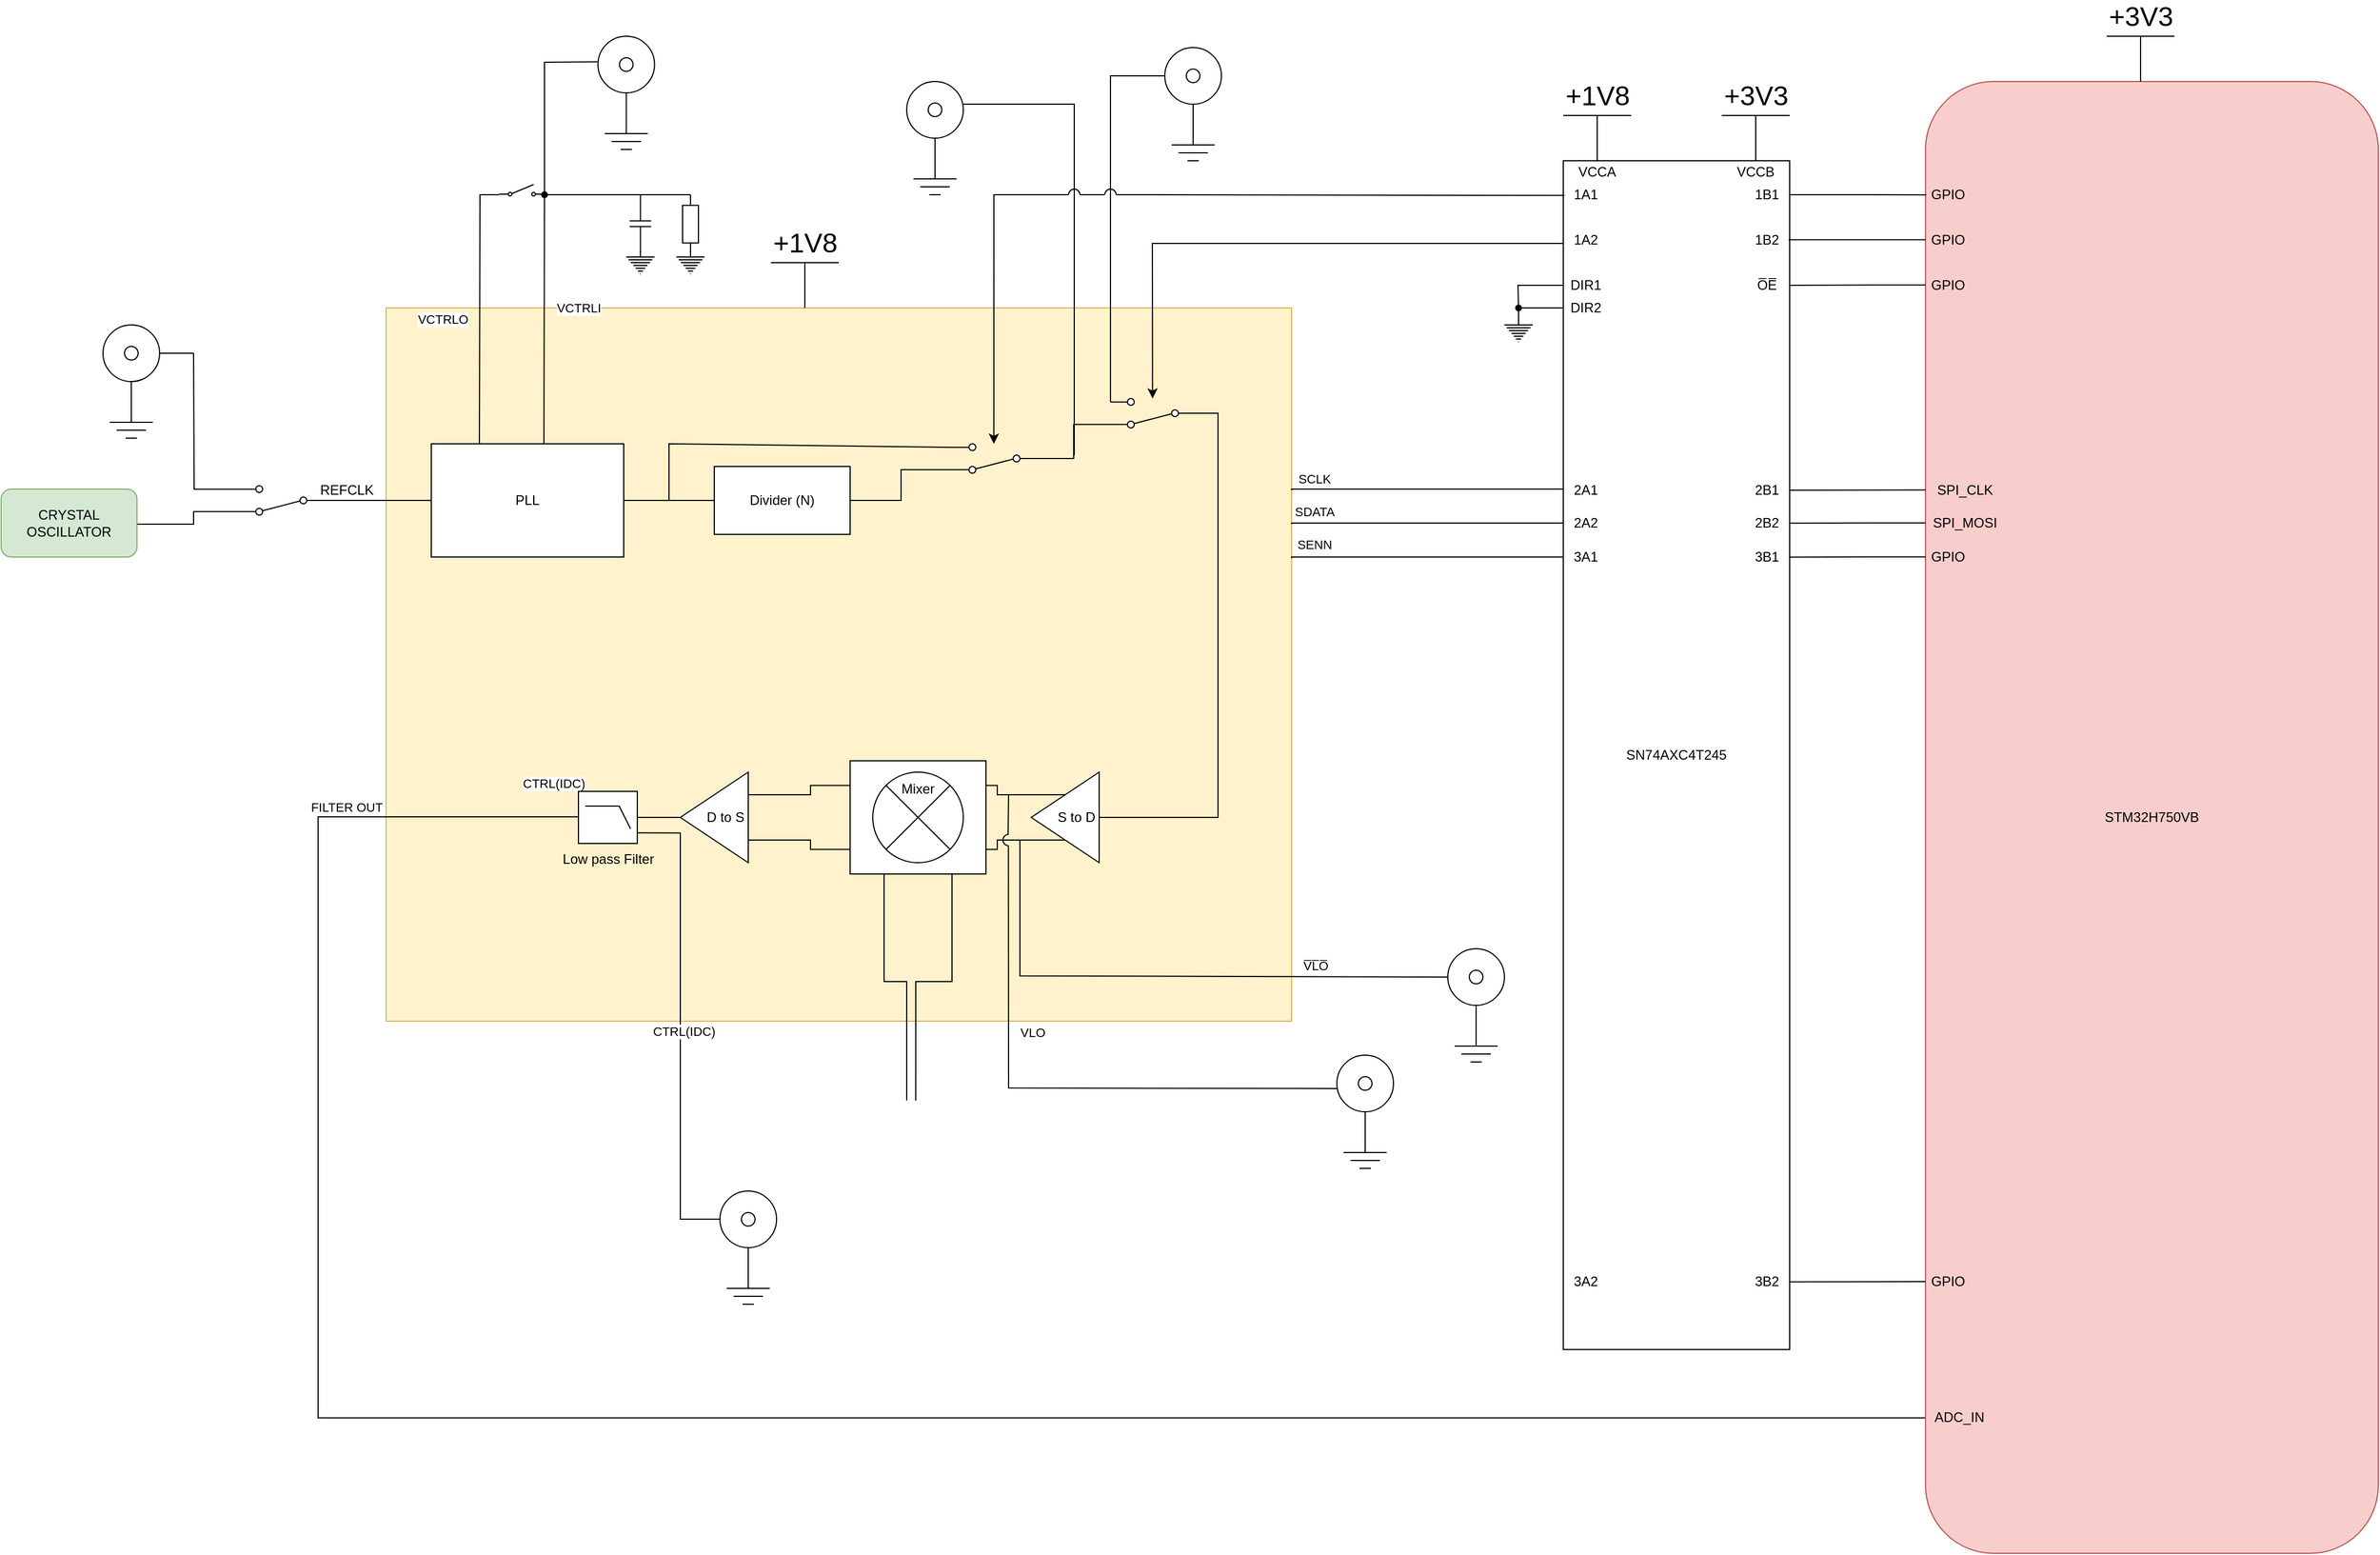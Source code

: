 <mxfile version="28.1.1">
  <diagram name="Page-1" id="43qb7UIYlPUiWnFx1HtN">
    <mxGraphModel dx="1198" dy="771" grid="1" gridSize="10" guides="1" tooltips="1" connect="1" arrows="1" fold="1" page="1" pageScale="1" pageWidth="2336" pageHeight="1654" math="0" shadow="0">
      <root>
        <mxCell id="0" />
        <mxCell id="1" parent="0" />
        <mxCell id="Mhr8w1VEc4WrI8iiFpK5-10" value="" style="rounded=0;whiteSpace=wrap;html=1;fillColor=#fff2cc;strokeColor=#d6b656;" parent="1" vertex="1">
          <mxGeometry x="480" y="340" width="800" height="630" as="geometry" />
        </mxCell>
        <mxCell id="Mhr8w1VEc4WrI8iiFpK5-5" style="edgeStyle=orthogonalEdgeStyle;rounded=0;orthogonalLoop=1;jettySize=auto;html=1;exitX=1;exitY=0.5;exitDx=0;exitDy=0;entryX=0;entryY=0.5;entryDx=0;entryDy=0;endArrow=none;endFill=0;" parent="1" source="Mhr8w1VEc4WrI8iiFpK5-1" target="Mhr8w1VEc4WrI8iiFpK5-2" edge="1">
          <mxGeometry relative="1" as="geometry" />
        </mxCell>
        <mxCell id="Mhr8w1VEc4WrI8iiFpK5-32" style="edgeStyle=orthogonalEdgeStyle;rounded=0;orthogonalLoop=1;jettySize=auto;html=1;exitX=0;exitY=0.5;exitDx=0;exitDy=0;endArrow=none;endFill=0;entryX=0;entryY=0.5;entryDx=0;entryDy=0;" parent="1" source="Mhr8w1VEc4WrI8iiFpK5-1" target="Mhr8w1VEc4WrI8iiFpK5-33" edge="1">
          <mxGeometry relative="1" as="geometry">
            <mxPoint x="430" y="509.714" as="targetPoint" />
          </mxGeometry>
        </mxCell>
        <mxCell id="Mhr8w1VEc4WrI8iiFpK5-1" value="PLL" style="rounded=0;whiteSpace=wrap;html=1;" parent="1" vertex="1">
          <mxGeometry x="520" y="460" width="170" height="100" as="geometry" />
        </mxCell>
        <mxCell id="Mhr8w1VEc4WrI8iiFpK5-4" style="edgeStyle=orthogonalEdgeStyle;rounded=0;orthogonalLoop=1;jettySize=auto;html=1;exitX=1;exitY=0.5;exitDx=0;exitDy=0;entryX=1;entryY=0.12;entryDx=0;entryDy=0;endArrow=none;endFill=0;" parent="1" source="Mhr8w1VEc4WrI8iiFpK5-2" target="Mhr8w1VEc4WrI8iiFpK5-3" edge="1">
          <mxGeometry relative="1" as="geometry" />
        </mxCell>
        <mxCell id="Mhr8w1VEc4WrI8iiFpK5-2" value="Divider (N)" style="rounded=0;whiteSpace=wrap;html=1;" parent="1" vertex="1">
          <mxGeometry x="770" y="480" width="120" height="60" as="geometry" />
        </mxCell>
        <mxCell id="Mhr8w1VEc4WrI8iiFpK5-9" style="edgeStyle=orthogonalEdgeStyle;rounded=0;orthogonalLoop=1;jettySize=auto;html=1;exitX=0;exitY=0.5;exitDx=0;exitDy=0;entryX=1;entryY=0.12;entryDx=0;entryDy=0;endArrow=none;endFill=0;" parent="1" source="Mhr8w1VEc4WrI8iiFpK5-3" target="Mhr8w1VEc4WrI8iiFpK5-8" edge="1">
          <mxGeometry relative="1" as="geometry" />
        </mxCell>
        <mxCell id="Mhr8w1VEc4WrI8iiFpK5-3" value="" style="html=1;shape=mxgraph.electrical.electro-mechanical.twoWaySwitch;aspect=fixed;elSwitchState=2;rotation=-180;" parent="1" vertex="1">
          <mxGeometry x="980" y="460" width="75" height="26" as="geometry" />
        </mxCell>
        <mxCell id="Mhr8w1VEc4WrI8iiFpK5-23" style="edgeStyle=orthogonalEdgeStyle;rounded=0;orthogonalLoop=1;jettySize=auto;html=1;exitX=0;exitY=0.5;exitDx=0;exitDy=0;entryX=0;entryY=0.5;entryDx=0;entryDy=0;endArrow=none;endFill=0;" parent="1" source="Mhr8w1VEc4WrI8iiFpK5-8" target="Mhr8w1VEc4WrI8iiFpK5-13" edge="1">
          <mxGeometry relative="1" as="geometry" />
        </mxCell>
        <mxCell id="Mhr8w1VEc4WrI8iiFpK5-8" value="" style="html=1;shape=mxgraph.electrical.electro-mechanical.twoWaySwitch;aspect=fixed;elSwitchState=2;rotation=-180;" parent="1" vertex="1">
          <mxGeometry x="1120" y="420" width="75" height="26" as="geometry" />
        </mxCell>
        <mxCell id="Mhr8w1VEc4WrI8iiFpK5-16" style="edgeStyle=orthogonalEdgeStyle;rounded=0;orthogonalLoop=1;jettySize=auto;html=1;exitX=0;exitY=0;exitDx=0;exitDy=0;entryX=0;entryY=0.75;entryDx=0;entryDy=0;endArrow=none;endFill=0;" parent="1" source="Mhr8w1VEc4WrI8iiFpK5-11" target="Mhr8w1VEc4WrI8iiFpK5-12" edge="1">
          <mxGeometry relative="1" as="geometry" />
        </mxCell>
        <mxCell id="Mhr8w1VEc4WrI8iiFpK5-17" style="edgeStyle=orthogonalEdgeStyle;rounded=0;orthogonalLoop=1;jettySize=auto;html=1;exitX=0;exitY=1;exitDx=0;exitDy=0;entryX=0;entryY=0.25;entryDx=0;entryDy=0;endArrow=none;endFill=0;" parent="1" source="Mhr8w1VEc4WrI8iiFpK5-11" target="Mhr8w1VEc4WrI8iiFpK5-12" edge="1">
          <mxGeometry relative="1" as="geometry" />
        </mxCell>
        <mxCell id="Mhr8w1VEc4WrI8iiFpK5-28" style="edgeStyle=orthogonalEdgeStyle;rounded=0;orthogonalLoop=1;jettySize=auto;html=1;exitX=0.994;exitY=0.797;exitDx=0;exitDy=0;endArrow=none;endFill=0;exitPerimeter=0;entryX=0.422;entryY=0.249;entryDx=0;entryDy=0;entryPerimeter=0;" parent="1" source="Mhr8w1VEc4WrI8iiFpK5-21" edge="1" target="uQscg7TROPjo_LIZg121-3">
          <mxGeometry relative="1" as="geometry">
            <mxPoint x="740" y="1190" as="targetPoint" />
            <Array as="points">
              <mxPoint x="740" y="804" />
              <mxPoint x="740" y="1145" />
            </Array>
          </mxGeometry>
        </mxCell>
        <mxCell id="Mhr8w1VEc4WrI8iiFpK5-29" value="CTRL(IDC)" style="edgeLabel;html=1;align=center;verticalAlign=middle;resizable=0;points=[];" parent="Mhr8w1VEc4WrI8iiFpK5-28" vertex="1" connectable="0">
          <mxGeometry x="-0.081" y="2" relative="1" as="geometry">
            <mxPoint x="-114" y="-206" as="offset" />
          </mxGeometry>
        </mxCell>
        <mxCell id="uQscg7TROPjo_LIZg121-2" value="CTRL(IDC)" style="edgeLabel;html=1;align=center;verticalAlign=middle;resizable=0;points=[];" vertex="1" connectable="0" parent="Mhr8w1VEc4WrI8iiFpK5-28">
          <mxGeometry x="-0.022" y="3" relative="1" as="geometry">
            <mxPoint as="offset" />
          </mxGeometry>
        </mxCell>
        <mxCell id="Mhr8w1VEc4WrI8iiFpK5-12" value="" style="triangle;whiteSpace=wrap;html=1;rotation=-180;" parent="1" vertex="1">
          <mxGeometry x="740" y="750" width="60" height="80" as="geometry" />
        </mxCell>
        <mxCell id="Mhr8w1VEc4WrI8iiFpK5-14" style="edgeStyle=orthogonalEdgeStyle;rounded=0;orthogonalLoop=1;jettySize=auto;html=1;exitX=0.5;exitY=1;exitDx=0;exitDy=0;entryX=1;entryY=0;entryDx=0;entryDy=0;endArrow=none;endFill=0;" parent="1" source="Mhr8w1VEc4WrI8iiFpK5-13" target="Mhr8w1VEc4WrI8iiFpK5-11" edge="1">
          <mxGeometry relative="1" as="geometry" />
        </mxCell>
        <mxCell id="Mhr8w1VEc4WrI8iiFpK5-15" style="edgeStyle=orthogonalEdgeStyle;rounded=0;orthogonalLoop=1;jettySize=auto;html=1;exitX=0.5;exitY=0;exitDx=0;exitDy=0;entryX=1;entryY=1;entryDx=0;entryDy=0;endArrow=none;endFill=0;" parent="1" source="Mhr8w1VEc4WrI8iiFpK5-13" target="Mhr8w1VEc4WrI8iiFpK5-11" edge="1">
          <mxGeometry relative="1" as="geometry" />
        </mxCell>
        <mxCell id="Mhr8w1VEc4WrI8iiFpK5-13" value="" style="triangle;whiteSpace=wrap;html=1;rotation=-180;" parent="1" vertex="1">
          <mxGeometry x="1050" y="750" width="60" height="80" as="geometry" />
        </mxCell>
        <mxCell id="Mhr8w1VEc4WrI8iiFpK5-34" style="edgeStyle=orthogonalEdgeStyle;rounded=0;orthogonalLoop=1;jettySize=auto;html=1;exitX=0;exitY=0.5;exitDx=0;exitDy=0;exitPerimeter=0;endArrow=none;endFill=0;entryX=0.008;entryY=0.908;entryDx=0;entryDy=0;entryPerimeter=0;" parent="1" target="Mhr8w1VEc4WrI8iiFpK5-52" edge="1">
          <mxGeometry relative="1" as="geometry">
            <mxPoint x="460" y="789.955" as="targetPoint" />
            <mxPoint x="650" y="789.5" as="sourcePoint" />
            <Array as="points">
              <mxPoint x="420" y="790" />
              <mxPoint x="420" y="1320" />
            </Array>
          </mxGeometry>
        </mxCell>
        <mxCell id="Mhr8w1VEc4WrI8iiFpK5-35" value="FILTER OUT" style="edgeLabel;html=1;align=center;verticalAlign=middle;resizable=0;points=[];" parent="Mhr8w1VEc4WrI8iiFpK5-34" vertex="1" connectable="0">
          <mxGeometry x="0.319" relative="1" as="geometry">
            <mxPoint x="-655" y="-540" as="offset" />
          </mxGeometry>
        </mxCell>
        <mxCell id="Mhr8w1VEc4WrI8iiFpK5-21" value="Low pass Filter" style="verticalLabelPosition=bottom;shadow=0;dashed=0;align=center;html=1;verticalAlign=top;shape=mxgraph.electrical.logic_gates.lowpass_filter;" parent="1" vertex="1">
          <mxGeometry x="650" y="767" width="52" height="46" as="geometry" />
        </mxCell>
        <mxCell id="Mhr8w1VEc4WrI8iiFpK5-73" style="edgeStyle=orthogonalEdgeStyle;rounded=0;orthogonalLoop=1;jettySize=auto;html=1;exitX=0.25;exitY=1;exitDx=0;exitDy=0;entryX=0.5;entryY=0.5;entryDx=0;entryDy=0;entryPerimeter=0;endArrow=none;endFill=0;" parent="1" source="Mhr8w1VEc4WrI8iiFpK5-22" target="Mhr8w1VEc4WrI8iiFpK5-75" edge="1">
          <mxGeometry relative="1" as="geometry">
            <mxPoint x="920.4" y="1040" as="targetPoint" />
          </mxGeometry>
        </mxCell>
        <mxCell id="Mhr8w1VEc4WrI8iiFpK5-74" style="edgeStyle=orthogonalEdgeStyle;rounded=0;orthogonalLoop=1;jettySize=auto;html=1;exitX=0.75;exitY=1;exitDx=0;exitDy=0;entryX=0.898;entryY=0.505;entryDx=0;entryDy=0;endArrow=none;endFill=0;entryPerimeter=0;" parent="1" source="Mhr8w1VEc4WrI8iiFpK5-22" target="Mhr8w1VEc4WrI8iiFpK5-75" edge="1">
          <mxGeometry relative="1" as="geometry">
            <mxPoint x="980.4" y="1040" as="targetPoint" />
          </mxGeometry>
        </mxCell>
        <mxCell id="Mhr8w1VEc4WrI8iiFpK5-22" value="" style="rounded=0;whiteSpace=wrap;html=1;" parent="1" vertex="1">
          <mxGeometry x="890" y="740" width="120" height="100" as="geometry" />
        </mxCell>
        <mxCell id="Mhr8w1VEc4WrI8iiFpK5-11" value="" style="shape=sumEllipse;perimeter=ellipsePerimeter;whiteSpace=wrap;html=1;backgroundOutline=1;" parent="1" vertex="1">
          <mxGeometry x="910" y="750" width="80" height="80" as="geometry" />
        </mxCell>
        <mxCell id="Mhr8w1VEc4WrI8iiFpK5-24" style="edgeStyle=orthogonalEdgeStyle;rounded=0;orthogonalLoop=1;jettySize=auto;html=1;exitX=1;exitY=0.5;exitDx=0;exitDy=0;entryX=1;entryY=0.5;entryDx=0;entryDy=0;entryPerimeter=0;endArrow=none;endFill=0;" parent="1" source="Mhr8w1VEc4WrI8iiFpK5-12" target="Mhr8w1VEc4WrI8iiFpK5-21" edge="1">
          <mxGeometry relative="1" as="geometry" />
        </mxCell>
        <mxCell id="Mhr8w1VEc4WrI8iiFpK5-51" style="edgeStyle=orthogonalEdgeStyle;rounded=0;orthogonalLoop=1;jettySize=auto;html=1;exitX=1;exitY=0.12;exitDx=0;exitDy=0;entryX=1;entryY=0.75;entryDx=0;entryDy=0;startArrow=none;startFill=0;endArrow=none;endFill=0;" parent="1" source="Mhr8w1VEc4WrI8iiFpK5-33" target="Mhr8w1VEc4WrI8iiFpK5-42" edge="1">
          <mxGeometry relative="1" as="geometry">
            <Array as="points">
              <mxPoint x="310" y="520" />
              <mxPoint x="310" y="531" />
            </Array>
          </mxGeometry>
        </mxCell>
        <mxCell id="Mhr8w1VEc4WrI8iiFpK5-33" value="" style="html=1;shape=mxgraph.electrical.electro-mechanical.twoWaySwitch;aspect=fixed;elSwitchState=2;rotation=-180;" parent="1" vertex="1">
          <mxGeometry x="350" y="497" width="75" height="26" as="geometry" />
        </mxCell>
        <mxCell id="Mhr8w1VEc4WrI8iiFpK5-38" value="" style="endArrow=none;html=1;rounded=0;entryX=1;entryY=0.88;entryDx=0;entryDy=0;" parent="1" target="Mhr8w1VEc4WrI8iiFpK5-3" edge="1">
          <mxGeometry width="50" height="50" relative="1" as="geometry">
            <mxPoint x="730" y="510" as="sourcePoint" />
            <mxPoint x="790" y="600" as="targetPoint" />
            <Array as="points">
              <mxPoint x="730" y="460" />
            </Array>
          </mxGeometry>
        </mxCell>
        <mxCell id="Mhr8w1VEc4WrI8iiFpK5-39" value="" style="endArrow=none;html=1;rounded=0;exitX=0.25;exitY=0;exitDx=0;exitDy=0;" parent="1" edge="1">
          <mxGeometry width="50" height="50" relative="1" as="geometry">
            <mxPoint x="562.5" y="460" as="sourcePoint" />
            <mxPoint x="563" y="240" as="targetPoint" />
            <Array as="points">
              <mxPoint x="563" y="240" />
              <mxPoint x="580" y="240" />
            </Array>
          </mxGeometry>
        </mxCell>
        <mxCell id="Mhr8w1VEc4WrI8iiFpK5-90" value="VCTRLO" style="edgeLabel;html=1;align=center;verticalAlign=middle;resizable=0;points=[];" parent="Mhr8w1VEc4WrI8iiFpK5-39" vertex="1" connectable="0">
          <mxGeometry x="-0.14" y="1" relative="1" as="geometry">
            <mxPoint x="-32" y="-1" as="offset" />
          </mxGeometry>
        </mxCell>
        <mxCell id="Mhr8w1VEc4WrI8iiFpK5-41" value="" style="endArrow=none;html=1;rounded=0;exitX=0.25;exitY=0;exitDx=0;exitDy=0;entryX=1;entryY=0.5;entryDx=0;entryDy=0;entryPerimeter=0;" parent="1" target="v9EmYoKQdgmrDe3FMEEi-5" edge="1">
          <mxGeometry width="50" height="50" relative="1" as="geometry">
            <mxPoint x="619.5" y="460" as="sourcePoint" />
            <mxPoint x="750" y="240" as="targetPoint" />
            <Array as="points">
              <mxPoint x="620" y="240" />
            </Array>
          </mxGeometry>
        </mxCell>
        <mxCell id="Mhr8w1VEc4WrI8iiFpK5-89" value="VCTRLI" style="edgeLabel;html=1;align=center;verticalAlign=middle;resizable=0;points=[];" parent="Mhr8w1VEc4WrI8iiFpK5-41" vertex="1" connectable="0">
          <mxGeometry x="-0.339" relative="1" as="geometry">
            <mxPoint x="30" y="-5" as="offset" />
          </mxGeometry>
        </mxCell>
        <mxCell id="Mhr8w1VEc4WrI8iiFpK5-42" value="CRYSTAL&lt;div&gt;OSCILLATOR&lt;/div&gt;" style="rounded=1;whiteSpace=wrap;html=1;fillColor=#d5e8d4;strokeColor=#82b366;" parent="1" vertex="1">
          <mxGeometry x="140" y="500" width="120" height="60" as="geometry" />
        </mxCell>
        <mxCell id="Mhr8w1VEc4WrI8iiFpK5-43" value="S to D" style="text;html=1;align=center;verticalAlign=middle;whiteSpace=wrap;rounded=0;" parent="1" vertex="1">
          <mxGeometry x="1060" y="775" width="60" height="30" as="geometry" />
        </mxCell>
        <mxCell id="Mhr8w1VEc4WrI8iiFpK5-44" value="D to S" style="text;html=1;align=center;verticalAlign=middle;whiteSpace=wrap;rounded=0;" parent="1" vertex="1">
          <mxGeometry x="750" y="775" width="60" height="30" as="geometry" />
        </mxCell>
        <mxCell id="Mhr8w1VEc4WrI8iiFpK5-45" value="Mixer" style="text;html=1;align=center;verticalAlign=middle;whiteSpace=wrap;rounded=0;" parent="1" vertex="1">
          <mxGeometry x="920" y="750" width="60" height="30" as="geometry" />
        </mxCell>
        <mxCell id="Mhr8w1VEc4WrI8iiFpK5-46" value="" style="endArrow=none;html=1;rounded=0;exitX=0.012;exitY=0.295;exitDx=0;exitDy=0;exitPerimeter=0;entryX=-0.021;entryY=0.483;entryDx=0;entryDy=0;entryPerimeter=0;" parent="1" source="v9EmYoKQdgmrDe3FMEEi-57" target="Y3zTNz36GUB0woWIZMp7-16" edge="1">
          <mxGeometry width="50" height="50" relative="1" as="geometry">
            <mxPoint x="1540" y="1030" as="sourcePoint" />
            <mxPoint x="1030" y="850" as="targetPoint" />
            <Array as="points">
              <mxPoint x="1030" y="1029" />
            </Array>
          </mxGeometry>
        </mxCell>
        <mxCell id="Mhr8w1VEc4WrI8iiFpK5-48" value="VLO" style="edgeLabel;html=1;align=center;verticalAlign=middle;resizable=0;points=[];" parent="Mhr8w1VEc4WrI8iiFpK5-46" vertex="1" connectable="0">
          <mxGeometry x="-0.103" y="1" relative="1" as="geometry">
            <mxPoint x="-44" y="-50" as="offset" />
          </mxGeometry>
        </mxCell>
        <mxCell id="Mhr8w1VEc4WrI8iiFpK5-47" value="" style="endArrow=none;html=1;rounded=0;exitX=0;exitY=0.25;exitDx=0;exitDy=0;exitPerimeter=0;" parent="1" source="v9EmYoKQdgmrDe3FMEEi-56" edge="1">
          <mxGeometry width="50" height="50" relative="1" as="geometry">
            <mxPoint x="1540" y="930" as="sourcePoint" />
            <mxPoint x="1040" y="810" as="targetPoint" />
            <Array as="points">
              <mxPoint x="1040" y="930" />
            </Array>
          </mxGeometry>
        </mxCell>
        <mxCell id="Mhr8w1VEc4WrI8iiFpK5-49" value="V̅L̅O̅" style="edgeLabel;html=1;align=center;verticalAlign=middle;resizable=0;points=[];" parent="Mhr8w1VEc4WrI8iiFpK5-47" vertex="1" connectable="0">
          <mxGeometry x="-0.118" relative="1" as="geometry">
            <mxPoint x="102" y="-10" as="offset" />
          </mxGeometry>
        </mxCell>
        <mxCell id="Mhr8w1VEc4WrI8iiFpK5-50" value="" style="endArrow=none;html=1;rounded=0;exitX=0.25;exitY=0;exitDx=0;exitDy=0;endFill=0;startArrow=classic;startFill=1;entryX=-0.007;entryY=0.495;entryDx=0;entryDy=0;entryPerimeter=0;" parent="1" target="Y3zTNz36GUB0woWIZMp7-12" edge="1">
          <mxGeometry width="50" height="50" relative="1" as="geometry">
            <mxPoint x="1016.97" y="460" as="sourcePoint" />
            <mxPoint x="1070" y="240" as="targetPoint" />
            <Array as="points">
              <mxPoint x="1017" y="240" />
            </Array>
          </mxGeometry>
        </mxCell>
        <mxCell id="Mhr8w1VEc4WrI8iiFpK5-52" value="STM32H750VB" style="rounded=1;whiteSpace=wrap;html=1;fillColor=#f8cecc;strokeColor=#b85450;" parent="1" vertex="1">
          <mxGeometry x="1840" y="140" width="400" height="1300" as="geometry" />
        </mxCell>
        <mxCell id="Mhr8w1VEc4WrI8iiFpK5-56" value="" style="endArrow=none;html=1;rounded=0;exitX=0.25;exitY=0;exitDx=0;exitDy=0;endFill=0;startArrow=classic;startFill=1;" parent="1" edge="1">
          <mxGeometry width="50" height="50" relative="1" as="geometry">
            <mxPoint x="1157.17" y="420" as="sourcePoint" />
            <mxPoint x="1520" y="283" as="targetPoint" />
            <Array as="points">
              <mxPoint x="1157" y="283" />
            </Array>
          </mxGeometry>
        </mxCell>
        <mxCell id="Mhr8w1VEc4WrI8iiFpK5-57" style="edgeStyle=orthogonalEdgeStyle;rounded=0;orthogonalLoop=1;jettySize=auto;html=1;exitX=1;exitY=0.75;exitDx=0;exitDy=0;endArrow=none;endFill=0;" parent="1" edge="1">
          <mxGeometry relative="1" as="geometry">
            <mxPoint x="1280" y="561" as="sourcePoint" />
            <mxPoint x="1520" y="561" as="targetPoint" />
            <Array as="points">
              <mxPoint x="1280" y="560" />
            </Array>
          </mxGeometry>
        </mxCell>
        <mxCell id="Mhr8w1VEc4WrI8iiFpK5-68" value="SENN" style="edgeLabel;html=1;align=center;verticalAlign=middle;resizable=0;points=[];" parent="Mhr8w1VEc4WrI8iiFpK5-57" vertex="1" connectable="0">
          <mxGeometry x="-0.154" y="-1" relative="1" as="geometry">
            <mxPoint x="-82" y="-12" as="offset" />
          </mxGeometry>
        </mxCell>
        <mxCell id="Mhr8w1VEc4WrI8iiFpK5-61" style="edgeStyle=orthogonalEdgeStyle;rounded=0;orthogonalLoop=1;jettySize=auto;html=1;exitX=1;exitY=0.75;exitDx=0;exitDy=0;endArrow=none;endFill=0;" parent="1" edge="1">
          <mxGeometry relative="1" as="geometry">
            <mxPoint x="1280" y="530.96" as="sourcePoint" />
            <mxPoint x="1520" y="530.96" as="targetPoint" />
            <Array as="points">
              <mxPoint x="1280" y="529.96" />
            </Array>
          </mxGeometry>
        </mxCell>
        <mxCell id="Mhr8w1VEc4WrI8iiFpK5-67" value="SDATA" style="edgeLabel;html=1;align=center;verticalAlign=middle;resizable=0;points=[];" parent="Mhr8w1VEc4WrI8iiFpK5-61" vertex="1" connectable="0">
          <mxGeometry x="-0.117" y="-2" relative="1" as="geometry">
            <mxPoint x="-86" y="-12" as="offset" />
          </mxGeometry>
        </mxCell>
        <mxCell id="Mhr8w1VEc4WrI8iiFpK5-63" style="edgeStyle=orthogonalEdgeStyle;rounded=0;orthogonalLoop=1;jettySize=auto;html=1;exitX=1;exitY=0.75;exitDx=0;exitDy=0;endArrow=none;endFill=0;" parent="1" edge="1">
          <mxGeometry relative="1" as="geometry">
            <mxPoint x="1280" y="500.96" as="sourcePoint" />
            <mxPoint x="1520" y="500.96" as="targetPoint" />
            <Array as="points">
              <mxPoint x="1280" y="499.96" />
            </Array>
          </mxGeometry>
        </mxCell>
        <mxCell id="Mhr8w1VEc4WrI8iiFpK5-66" value="SCLK" style="edgeLabel;html=1;align=center;verticalAlign=middle;resizable=0;points=[];" parent="Mhr8w1VEc4WrI8iiFpK5-63" vertex="1" connectable="0">
          <mxGeometry x="-0.074" y="2" relative="1" as="geometry">
            <mxPoint x="-91" y="-7" as="offset" />
          </mxGeometry>
        </mxCell>
        <mxCell id="Mhr8w1VEc4WrI8iiFpK5-75" value="" style="shape=image;html=1;verticalAlign=top;verticalLabelPosition=bottom;labelBackgroundColor=#ffffff;imageAspect=0;aspect=fixed;image=https://icons.diagrams.net/icon-cache1/Ionicons-2627/icon-ios7-circle-filled-1214.svg" parent="1" vertex="1">
          <mxGeometry x="930" y="1030" width="20" height="20" as="geometry" />
        </mxCell>
        <mxCell id="Mhr8w1VEc4WrI8iiFpK5-78" value="" style="edgeStyle=orthogonalEdgeStyle;rounded=0;orthogonalLoop=1;jettySize=auto;html=1;exitX=1;exitY=0.88;exitDx=0;exitDy=0;endArrow=none;endFill=0;" parent="1" source="Mhr8w1VEc4WrI8iiFpK5-33" edge="1">
          <mxGeometry relative="1" as="geometry">
            <mxPoint x="310" y="380" as="targetPoint" />
            <mxPoint x="350" y="500" as="sourcePoint" />
          </mxGeometry>
        </mxCell>
        <mxCell id="Mhr8w1VEc4WrI8iiFpK5-87" value="REFCLK" style="text;html=1;align=center;verticalAlign=middle;resizable=0;points=[];autosize=1;strokeColor=none;fillColor=none;" parent="1" vertex="1">
          <mxGeometry x="410" y="486" width="70" height="30" as="geometry" />
        </mxCell>
        <mxCell id="v9EmYoKQdgmrDe3FMEEi-2" value="SN74AXC4T245" style="rounded=0;whiteSpace=wrap;html=1;" parent="1" vertex="1">
          <mxGeometry x="1520" y="210" width="200" height="1050" as="geometry" />
        </mxCell>
        <mxCell id="v9EmYoKQdgmrDe3FMEEi-3" value="" style="pointerEvents=1;verticalLabelPosition=bottom;shadow=0;dashed=0;align=center;html=1;verticalAlign=top;shape=mxgraph.electrical.miscellaneous.coaxial_jack_plug" parent="1" vertex="1">
          <mxGeometry x="230" y="355" width="50" height="100" as="geometry" />
        </mxCell>
        <mxCell id="v9EmYoKQdgmrDe3FMEEi-4" value="" style="endArrow=none;html=1;rounded=0;entryX=1;entryY=0.25;entryDx=0;entryDy=0;entryPerimeter=0;" parent="1" target="v9EmYoKQdgmrDe3FMEEi-3" edge="1">
          <mxGeometry width="50" height="50" relative="1" as="geometry">
            <mxPoint x="310" y="380" as="sourcePoint" />
            <mxPoint x="360" y="330" as="targetPoint" />
          </mxGeometry>
        </mxCell>
        <mxCell id="v9EmYoKQdgmrDe3FMEEi-5" value="" style="pointerEvents=1;verticalLabelPosition=bottom;shadow=0;dashed=0;align=center;html=1;verticalAlign=top;shape=mxgraph.electrical.resistors.resistor_1;rotation=-90;" parent="1" vertex="1">
          <mxGeometry x="723" y="259" width="52" height="14" as="geometry" />
        </mxCell>
        <mxCell id="v9EmYoKQdgmrDe3FMEEi-6" value="" style="pointerEvents=1;verticalLabelPosition=bottom;shadow=0;dashed=0;align=center;html=1;verticalAlign=top;shape=mxgraph.electrical.signal_sources.protective_earth;" parent="1" vertex="1">
          <mxGeometry x="736.5" y="290" width="25" height="20" as="geometry" />
        </mxCell>
        <mxCell id="v9EmYoKQdgmrDe3FMEEi-7" value="" style="pointerEvents=1;verticalLabelPosition=bottom;shadow=0;dashed=0;align=center;html=1;verticalAlign=top;shape=mxgraph.electrical.capacitors.capacitor_1;rotation=-90;" parent="1" vertex="1">
          <mxGeometry x="679.63" y="256.12" width="50.25" height="19" as="geometry" />
        </mxCell>
        <mxCell id="v9EmYoKQdgmrDe3FMEEi-8" value="" style="pointerEvents=1;verticalLabelPosition=bottom;shadow=0;dashed=0;align=center;html=1;verticalAlign=top;shape=mxgraph.electrical.signal_sources.protective_earth;" parent="1" vertex="1">
          <mxGeometry x="692.25" y="290" width="25" height="20" as="geometry" />
        </mxCell>
        <mxCell id="v9EmYoKQdgmrDe3FMEEi-11" value="" style="pointerEvents=1;verticalLabelPosition=bottom;shadow=0;dashed=0;align=center;html=1;verticalAlign=top;shape=mxgraph.electrical.miscellaneous.coaxial_jack_plug" parent="1" vertex="1">
          <mxGeometry x="940" y="140" width="50" height="100" as="geometry" />
        </mxCell>
        <mxCell id="v9EmYoKQdgmrDe3FMEEi-12" value="" style="pointerEvents=1;verticalLabelPosition=bottom;shadow=0;dashed=0;align=center;html=1;verticalAlign=top;shape=mxgraph.electrical.miscellaneous.coaxial_jack_plug" parent="1" vertex="1">
          <mxGeometry x="1168" y="110" width="50" height="100" as="geometry" />
        </mxCell>
        <mxCell id="v9EmYoKQdgmrDe3FMEEi-15" value="" style="endArrow=none;html=1;rounded=0;exitX=1;exitY=0.88;exitDx=0;exitDy=0;entryX=0;entryY=0.25;entryDx=0;entryDy=0;entryPerimeter=0;" parent="1" source="Mhr8w1VEc4WrI8iiFpK5-8" target="v9EmYoKQdgmrDe3FMEEi-12" edge="1">
          <mxGeometry width="50" height="50" relative="1" as="geometry">
            <mxPoint x="1110" y="420" as="sourcePoint" />
            <mxPoint x="1120" y="140" as="targetPoint" />
            <Array as="points">
              <mxPoint x="1120" y="135" />
            </Array>
          </mxGeometry>
        </mxCell>
        <mxCell id="v9EmYoKQdgmrDe3FMEEi-18" value="" style="endArrow=none;html=1;rounded=0;" parent="1" edge="1">
          <mxGeometry width="50" height="50" relative="1" as="geometry">
            <mxPoint x="990" y="160" as="sourcePoint" />
            <mxPoint x="1030" y="160" as="targetPoint" />
          </mxGeometry>
        </mxCell>
        <mxCell id="v9EmYoKQdgmrDe3FMEEi-19" value="+1V8" style="verticalLabelPosition=top;verticalAlign=bottom;shape=mxgraph.electrical.signal_sources.vdd;shadow=0;dashed=0;align=center;strokeWidth=1;fontSize=24;html=1;flipV=1;" parent="1" vertex="1">
          <mxGeometry x="1520" y="170" width="60" height="40" as="geometry" />
        </mxCell>
        <mxCell id="v9EmYoKQdgmrDe3FMEEi-20" value="+3V3" style="verticalLabelPosition=top;verticalAlign=bottom;shape=mxgraph.electrical.signal_sources.vdd;shadow=0;dashed=0;align=center;strokeWidth=1;fontSize=24;html=1;flipV=1;" parent="1" vertex="1">
          <mxGeometry x="1660" y="170" width="60" height="40" as="geometry" />
        </mxCell>
        <mxCell id="v9EmYoKQdgmrDe3FMEEi-23" value="VCCA" style="text;strokeColor=none;align=center;fillColor=none;html=1;verticalAlign=middle;whiteSpace=wrap;rounded=0;" parent="1" vertex="1">
          <mxGeometry x="1520" y="210" width="60" height="20" as="geometry" />
        </mxCell>
        <mxCell id="v9EmYoKQdgmrDe3FMEEi-24" value="VCCB" style="text;strokeColor=none;align=center;fillColor=none;html=1;verticalAlign=middle;whiteSpace=wrap;rounded=0;" parent="1" vertex="1">
          <mxGeometry x="1660" y="210" width="60" height="20" as="geometry" />
        </mxCell>
        <mxCell id="v9EmYoKQdgmrDe3FMEEi-25" value="1A1" style="text;strokeColor=none;align=center;fillColor=none;html=1;verticalAlign=middle;whiteSpace=wrap;rounded=0;" parent="1" vertex="1">
          <mxGeometry x="1520" y="230" width="40" height="20" as="geometry" />
        </mxCell>
        <mxCell id="v9EmYoKQdgmrDe3FMEEi-26" value="1A2" style="text;strokeColor=none;align=center;fillColor=none;html=1;verticalAlign=middle;whiteSpace=wrap;rounded=0;" parent="1" vertex="1">
          <mxGeometry x="1520" y="270" width="40" height="20" as="geometry" />
        </mxCell>
        <mxCell id="v9EmYoKQdgmrDe3FMEEi-27" value="2A1" style="text;strokeColor=none;align=center;fillColor=none;html=1;verticalAlign=middle;whiteSpace=wrap;rounded=0;" parent="1" vertex="1">
          <mxGeometry x="1520" y="491" width="40" height="20" as="geometry" />
        </mxCell>
        <mxCell id="v9EmYoKQdgmrDe3FMEEi-28" value="2A2" style="text;strokeColor=none;align=center;fillColor=none;html=1;verticalAlign=middle;whiteSpace=wrap;rounded=0;" parent="1" vertex="1">
          <mxGeometry x="1520" y="520" width="40" height="20" as="geometry" />
        </mxCell>
        <mxCell id="v9EmYoKQdgmrDe3FMEEi-29" value="3A1" style="text;strokeColor=none;align=center;fillColor=none;html=1;verticalAlign=middle;whiteSpace=wrap;rounded=0;" parent="1" vertex="1">
          <mxGeometry x="1520" y="550" width="40" height="20" as="geometry" />
        </mxCell>
        <mxCell id="v9EmYoKQdgmrDe3FMEEi-30" value="" style="endArrow=none;html=1;rounded=0;entryX=0.002;entryY=0.077;entryDx=0;entryDy=0;entryPerimeter=0;" parent="1" target="Mhr8w1VEc4WrI8iiFpK5-52" edge="1">
          <mxGeometry width="50" height="50" relative="1" as="geometry">
            <mxPoint x="1720" y="240" as="sourcePoint" />
            <mxPoint x="1790" y="240" as="targetPoint" />
          </mxGeometry>
        </mxCell>
        <mxCell id="v9EmYoKQdgmrDe3FMEEi-35" value="" style="endArrow=none;html=1;rounded=0;entryX=0.002;entryY=0.077;entryDx=0;entryDy=0;entryPerimeter=0;exitX=1;exitY=0.745;exitDx=0;exitDy=0;exitPerimeter=0;" parent="1" edge="1">
          <mxGeometry width="50" height="50" relative="1" as="geometry">
            <mxPoint x="1720" y="530.07" as="sourcePoint" />
            <mxPoint x="1840" y="529.83" as="targetPoint" />
          </mxGeometry>
        </mxCell>
        <mxCell id="v9EmYoKQdgmrDe3FMEEi-36" value="" style="endArrow=none;html=1;rounded=0;entryX=0.002;entryY=0.077;entryDx=0;entryDy=0;entryPerimeter=0;exitX=1;exitY=0.745;exitDx=0;exitDy=0;exitPerimeter=0;" parent="1" edge="1">
          <mxGeometry width="50" height="50" relative="1" as="geometry">
            <mxPoint x="1720" y="560.07" as="sourcePoint" />
            <mxPoint x="1840" y="559.83" as="targetPoint" />
          </mxGeometry>
        </mxCell>
        <mxCell id="v9EmYoKQdgmrDe3FMEEi-37" value="1B1" style="text;strokeColor=none;align=center;fillColor=none;html=1;verticalAlign=middle;whiteSpace=wrap;rounded=0;" parent="1" vertex="1">
          <mxGeometry x="1680" y="230" width="40" height="20" as="geometry" />
        </mxCell>
        <mxCell id="v9EmYoKQdgmrDe3FMEEi-38" value="1B2" style="text;strokeColor=none;align=center;fillColor=none;html=1;verticalAlign=middle;whiteSpace=wrap;rounded=0;" parent="1" vertex="1">
          <mxGeometry x="1680" y="270" width="40" height="20" as="geometry" />
        </mxCell>
        <mxCell id="v9EmYoKQdgmrDe3FMEEi-39" value="2B1" style="text;strokeColor=none;align=center;fillColor=none;html=1;verticalAlign=middle;whiteSpace=wrap;rounded=0;" parent="1" vertex="1">
          <mxGeometry x="1680" y="491" width="40" height="20" as="geometry" />
        </mxCell>
        <mxCell id="v9EmYoKQdgmrDe3FMEEi-40" value="2B2" style="text;strokeColor=none;align=center;fillColor=none;html=1;verticalAlign=middle;whiteSpace=wrap;rounded=0;" parent="1" vertex="1">
          <mxGeometry x="1680" y="520" width="40" height="20" as="geometry" />
        </mxCell>
        <mxCell id="v9EmYoKQdgmrDe3FMEEi-41" value="3B1" style="text;strokeColor=none;align=center;fillColor=none;html=1;verticalAlign=middle;whiteSpace=wrap;rounded=0;" parent="1" vertex="1">
          <mxGeometry x="1680" y="550" width="40" height="20" as="geometry" />
        </mxCell>
        <mxCell id="v9EmYoKQdgmrDe3FMEEi-42" value="DIR1" style="text;strokeColor=none;align=center;fillColor=none;html=1;verticalAlign=middle;whiteSpace=wrap;rounded=0;" parent="1" vertex="1">
          <mxGeometry x="1520" y="310" width="40" height="20" as="geometry" />
        </mxCell>
        <mxCell id="v9EmYoKQdgmrDe3FMEEi-43" value="DIR2" style="text;strokeColor=none;align=center;fillColor=none;html=1;verticalAlign=middle;whiteSpace=wrap;rounded=0;" parent="1" vertex="1">
          <mxGeometry x="1520" y="330" width="40" height="20" as="geometry" />
        </mxCell>
        <mxCell id="v9EmYoKQdgmrDe3FMEEi-44" value="GPIO" style="text;strokeColor=none;align=center;fillColor=none;html=1;verticalAlign=middle;whiteSpace=wrap;rounded=0;" parent="1" vertex="1">
          <mxGeometry x="1840" y="270" width="40" height="20" as="geometry" />
        </mxCell>
        <mxCell id="v9EmYoKQdgmrDe3FMEEi-45" value="GPIO" style="text;strokeColor=none;align=center;fillColor=none;html=1;verticalAlign=middle;whiteSpace=wrap;rounded=0;" parent="1" vertex="1">
          <mxGeometry x="1840" y="230" width="40" height="20" as="geometry" />
        </mxCell>
        <mxCell id="v9EmYoKQdgmrDe3FMEEi-46" value="" style="pointerEvents=1;verticalLabelPosition=bottom;shadow=0;dashed=0;align=center;html=1;verticalAlign=top;shape=mxgraph.electrical.signal_sources.protective_earth;" parent="1" vertex="1">
          <mxGeometry x="1468" y="350" width="25" height="20" as="geometry" />
        </mxCell>
        <mxCell id="v9EmYoKQdgmrDe3FMEEi-47" value="" style="endArrow=none;html=1;rounded=0;entryX=0;entryY=0.5;entryDx=0;entryDy=0;exitDx=0;exitDy=0;exitPerimeter=0;" parent="1" source="Y3zTNz36GUB0woWIZMp7-5" target="v9EmYoKQdgmrDe3FMEEi-42" edge="1">
          <mxGeometry width="50" height="50" relative="1" as="geometry">
            <mxPoint x="1410" y="370" as="sourcePoint" />
            <mxPoint x="1460" y="320" as="targetPoint" />
            <Array as="points">
              <mxPoint x="1480" y="320" />
            </Array>
          </mxGeometry>
        </mxCell>
        <mxCell id="v9EmYoKQdgmrDe3FMEEi-48" value="" style="endArrow=none;html=1;rounded=0;entryX=0;entryY=0.5;entryDx=0;entryDy=0;" parent="1" target="v9EmYoKQdgmrDe3FMEEi-43" edge="1">
          <mxGeometry width="50" height="50" relative="1" as="geometry">
            <mxPoint x="1480" y="340" as="sourcePoint" />
            <mxPoint x="1570" y="320" as="targetPoint" />
          </mxGeometry>
        </mxCell>
        <mxCell id="v9EmYoKQdgmrDe3FMEEi-49" value="O̅E̅" style="text;strokeColor=none;align=center;fillColor=none;html=1;verticalAlign=middle;whiteSpace=wrap;rounded=0;" parent="1" vertex="1">
          <mxGeometry x="1680" y="310" width="40" height="20" as="geometry" />
        </mxCell>
        <mxCell id="v9EmYoKQdgmrDe3FMEEi-50" value="" style="endArrow=none;html=1;rounded=0;entryX=0.002;entryY=0.077;entryDx=0;entryDy=0;entryPerimeter=0;exitX=0.999;exitY=0.179;exitDx=0;exitDy=0;exitPerimeter=0;" parent="1" edge="1">
          <mxGeometry width="50" height="50" relative="1" as="geometry">
            <mxPoint x="1720" y="319.95" as="sourcePoint" />
            <mxPoint x="1840" y="319.71" as="targetPoint" />
          </mxGeometry>
        </mxCell>
        <mxCell id="v9EmYoKQdgmrDe3FMEEi-51" value="GPIO" style="text;strokeColor=none;align=center;fillColor=none;html=1;verticalAlign=middle;whiteSpace=wrap;rounded=0;" parent="1" vertex="1">
          <mxGeometry x="1840" y="310" width="40" height="20" as="geometry" />
        </mxCell>
        <mxCell id="v9EmYoKQdgmrDe3FMEEi-52" value="SPI_CLK" style="text;strokeColor=none;align=center;fillColor=none;html=1;verticalAlign=middle;whiteSpace=wrap;rounded=0;" parent="1" vertex="1">
          <mxGeometry x="1840" y="491" width="70" height="20" as="geometry" />
        </mxCell>
        <mxCell id="v9EmYoKQdgmrDe3FMEEi-53" value="SPI_MOSI" style="text;strokeColor=none;align=center;fillColor=none;html=1;verticalAlign=middle;whiteSpace=wrap;rounded=0;" parent="1" vertex="1">
          <mxGeometry x="1840" y="520" width="70" height="20" as="geometry" />
        </mxCell>
        <mxCell id="v9EmYoKQdgmrDe3FMEEi-54" value="GPIO" style="text;strokeColor=none;align=center;fillColor=none;html=1;verticalAlign=middle;whiteSpace=wrap;rounded=0;" parent="1" vertex="1">
          <mxGeometry x="1840" y="550" width="40" height="20" as="geometry" />
        </mxCell>
        <mxCell id="v9EmYoKQdgmrDe3FMEEi-55" value="ADC_IN" style="text;strokeColor=none;align=center;fillColor=none;html=1;verticalAlign=middle;whiteSpace=wrap;rounded=0;" parent="1" vertex="1">
          <mxGeometry x="1840" y="1310" width="60" height="20" as="geometry" />
        </mxCell>
        <mxCell id="v9EmYoKQdgmrDe3FMEEi-56" value="" style="pointerEvents=1;verticalLabelPosition=bottom;shadow=0;dashed=0;align=center;html=1;verticalAlign=top;shape=mxgraph.electrical.miscellaneous.coaxial_jack_plug" parent="1" vertex="1">
          <mxGeometry x="1418" y="906" width="50" height="100" as="geometry" />
        </mxCell>
        <mxCell id="v9EmYoKQdgmrDe3FMEEi-57" value="" style="pointerEvents=1;verticalLabelPosition=bottom;shadow=0;dashed=0;align=center;html=1;verticalAlign=top;shape=mxgraph.electrical.miscellaneous.coaxial_jack_plug" parent="1" vertex="1">
          <mxGeometry x="1320" y="1000" width="50" height="100" as="geometry" />
        </mxCell>
        <mxCell id="v9EmYoKQdgmrDe3FMEEi-59" value="+3V3" style="verticalLabelPosition=top;verticalAlign=bottom;shape=mxgraph.electrical.signal_sources.vdd;shadow=0;dashed=0;align=center;strokeWidth=1;fontSize=24;html=1;flipV=1;" parent="1" vertex="1">
          <mxGeometry x="2000" y="100" width="60" height="40" as="geometry" />
        </mxCell>
        <mxCell id="v9EmYoKQdgmrDe3FMEEi-60" value="+1V8" style="verticalLabelPosition=top;verticalAlign=bottom;shape=mxgraph.electrical.signal_sources.vdd;shadow=0;dashed=0;align=center;strokeWidth=1;fontSize=24;html=1;flipV=1;" parent="1" vertex="1">
          <mxGeometry x="820" y="300" width="60" height="40" as="geometry" />
        </mxCell>
        <mxCell id="v9EmYoKQdgmrDe3FMEEi-62" value="" style="endArrow=none;html=1;rounded=0;entryX=0.002;entryY=0.077;entryDx=0;entryDy=0;entryPerimeter=0;" parent="1" edge="1">
          <mxGeometry width="50" height="50" relative="1" as="geometry">
            <mxPoint x="1719" y="279.79" as="sourcePoint" />
            <mxPoint x="1840" y="279.79" as="targetPoint" />
          </mxGeometry>
        </mxCell>
        <mxCell id="v9EmYoKQdgmrDe3FMEEi-63" value="" style="endArrow=none;html=1;rounded=0;entryX=0.002;entryY=0.077;entryDx=0;entryDy=0;entryPerimeter=0;exitX=0.999;exitY=0.179;exitDx=0;exitDy=0;exitPerimeter=0;" parent="1" edge="1">
          <mxGeometry width="50" height="50" relative="1" as="geometry">
            <mxPoint x="1720" y="501.03" as="sourcePoint" />
            <mxPoint x="1840" y="500.79" as="targetPoint" />
          </mxGeometry>
        </mxCell>
        <mxCell id="v9EmYoKQdgmrDe3FMEEi-64" value="" style="endArrow=none;html=1;rounded=0;entryX=0.002;entryY=0.077;entryDx=0;entryDy=0;entryPerimeter=0;exitX=1;exitY=0.745;exitDx=0;exitDy=0;exitPerimeter=0;" parent="1" edge="1">
          <mxGeometry width="50" height="50" relative="1" as="geometry">
            <mxPoint x="1720" y="1200.24" as="sourcePoint" />
            <mxPoint x="1840" y="1200" as="targetPoint" />
          </mxGeometry>
        </mxCell>
        <mxCell id="v9EmYoKQdgmrDe3FMEEi-65" value="3A2" style="text;strokeColor=none;align=center;fillColor=none;html=1;verticalAlign=middle;whiteSpace=wrap;rounded=0;" parent="1" vertex="1">
          <mxGeometry x="1520" y="1190" width="40" height="20" as="geometry" />
        </mxCell>
        <mxCell id="v9EmYoKQdgmrDe3FMEEi-66" value="3B2" style="text;strokeColor=none;align=center;fillColor=none;html=1;verticalAlign=middle;whiteSpace=wrap;rounded=0;" parent="1" vertex="1">
          <mxGeometry x="1680" y="1190" width="40" height="20" as="geometry" />
        </mxCell>
        <mxCell id="v9EmYoKQdgmrDe3FMEEi-67" value="GPIO" style="text;strokeColor=none;align=center;fillColor=none;html=1;verticalAlign=middle;whiteSpace=wrap;rounded=0;" parent="1" vertex="1">
          <mxGeometry x="1840" y="1190" width="40" height="20" as="geometry" />
        </mxCell>
        <mxCell id="v9EmYoKQdgmrDe3FMEEi-69" value="" style="endArrow=none;html=1;rounded=0;" parent="1" edge="1">
          <mxGeometry width="50" height="50" relative="1" as="geometry">
            <mxPoint x="1088" y="470" as="sourcePoint" />
            <mxPoint x="1028" y="160" as="targetPoint" />
            <Array as="points">
              <mxPoint x="1088" y="160" />
            </Array>
          </mxGeometry>
        </mxCell>
        <mxCell id="Y3zTNz36GUB0woWIZMp7-1" value="" style="pointerEvents=1;verticalLabelPosition=bottom;shadow=0;dashed=0;align=center;html=1;verticalAlign=top;shape=mxgraph.electrical.miscellaneous.coaxial_jack_plug" parent="1" vertex="1">
          <mxGeometry x="667.25" y="100" width="50" height="100" as="geometry" />
        </mxCell>
        <mxCell id="Y3zTNz36GUB0woWIZMp7-2" value="" style="endArrow=none;html=1;rounded=0;entryX=-0.009;entryY=0.226;entryDx=0;entryDy=0;entryPerimeter=0;" parent="1" target="Y3zTNz36GUB0woWIZMp7-1" edge="1">
          <mxGeometry width="50" height="50" relative="1" as="geometry">
            <mxPoint x="620" y="240" as="sourcePoint" />
            <mxPoint x="667.25" y="180" as="targetPoint" />
            <Array as="points">
              <mxPoint x="620" y="123" />
            </Array>
          </mxGeometry>
        </mxCell>
        <mxCell id="Y3zTNz36GUB0woWIZMp7-3" value="" style="html=1;shape=mxgraph.electrical.electro-mechanical.singleSwitch;aspect=fixed;elSwitchState=off;" parent="1" vertex="1">
          <mxGeometry x="580" y="231" width="40" height="10.67" as="geometry" />
        </mxCell>
        <mxCell id="Y3zTNz36GUB0woWIZMp7-4" value="" style="shape=waypoint;sketch=0;size=6;pointerEvents=1;points=[];fillColor=none;resizable=0;rotatable=0;perimeter=centerPerimeter;snapToPoint=1;" parent="1" vertex="1">
          <mxGeometry x="610" y="230" width="20" height="20" as="geometry" />
        </mxCell>
        <mxCell id="Y3zTNz36GUB0woWIZMp7-6" value="" style="endArrow=none;html=1;rounded=0;entryDx=0;entryDy=0;exitX=0.5;exitY=0;exitDx=0;exitDy=0;exitPerimeter=0;" parent="1" source="v9EmYoKQdgmrDe3FMEEi-46" target="Y3zTNz36GUB0woWIZMp7-5" edge="1">
          <mxGeometry width="50" height="50" relative="1" as="geometry">
            <mxPoint x="1481" y="350" as="sourcePoint" />
            <mxPoint x="1520" y="320" as="targetPoint" />
            <Array as="points" />
          </mxGeometry>
        </mxCell>
        <mxCell id="Y3zTNz36GUB0woWIZMp7-5" value="" style="shape=waypoint;sketch=0;size=6;pointerEvents=1;points=[];fillColor=none;resizable=0;rotatable=0;perimeter=centerPerimeter;snapToPoint=1;" parent="1" vertex="1">
          <mxGeometry x="1470.5" y="330" width="20" height="20" as="geometry" />
        </mxCell>
        <mxCell id="Y3zTNz36GUB0woWIZMp7-9" value="" style="verticalLabelPosition=bottom;verticalAlign=top;html=1;shape=mxgraph.basic.arc;startAngle=0.75;endAngle=0.25;fillColor=#FFFFFF;shadow=0;" parent="1" vertex="1">
          <mxGeometry x="1115" y="235" width="10" height="10" as="geometry" />
        </mxCell>
        <mxCell id="Y3zTNz36GUB0woWIZMp7-12" value="" style="verticalLabelPosition=bottom;verticalAlign=top;html=1;shape=mxgraph.basic.arc;startAngle=0.75;endAngle=0.25;" parent="1" vertex="1">
          <mxGeometry x="1083" y="235" width="10" height="10" as="geometry" />
        </mxCell>
        <mxCell id="Y3zTNz36GUB0woWIZMp7-13" value="" style="endArrow=none;html=1;rounded=0;entryX=-0.05;entryY=0.496;entryDx=0;entryDy=0;entryPerimeter=0;" parent="1" source="Y3zTNz36GUB0woWIZMp7-12" target="Y3zTNz36GUB0woWIZMp7-9" edge="1">
          <mxGeometry width="50" height="50" relative="1" as="geometry">
            <mxPoint x="1140" y="260" as="sourcePoint" />
            <mxPoint x="1190" y="210" as="targetPoint" />
          </mxGeometry>
        </mxCell>
        <mxCell id="Y3zTNz36GUB0woWIZMp7-15" value="" style="endArrow=none;html=1;rounded=0;entryX=0.027;entryY=0.531;entryDx=0;entryDy=0;entryPerimeter=0;" parent="1" source="Y3zTNz36GUB0woWIZMp7-9" target="v9EmYoKQdgmrDe3FMEEi-25" edge="1">
          <mxGeometry width="50" height="50" relative="1" as="geometry">
            <mxPoint x="1195" y="256.12" as="sourcePoint" />
            <mxPoint x="1245" y="206.12" as="targetPoint" />
          </mxGeometry>
        </mxCell>
        <mxCell id="Y3zTNz36GUB0woWIZMp7-16" value="" style="verticalLabelPosition=bottom;verticalAlign=top;html=1;shape=mxgraph.basic.arc;startAngle=0.75;endAngle=0.25;rotation=-90;" parent="1" vertex="1">
          <mxGeometry x="1025" y="805" width="10" height="10" as="geometry" />
        </mxCell>
        <mxCell id="Y3zTNz36GUB0woWIZMp7-17" value="" style="endArrow=none;html=1;rounded=0;exitX=0.968;exitY=0.454;exitDx=0;exitDy=0;exitPerimeter=0;" parent="1" source="Y3zTNz36GUB0woWIZMp7-16" edge="1">
          <mxGeometry width="50" height="50" relative="1" as="geometry">
            <mxPoint x="1033" y="800" as="sourcePoint" />
            <mxPoint x="1030" y="770" as="targetPoint" />
          </mxGeometry>
        </mxCell>
        <mxCell id="uQscg7TROPjo_LIZg121-3" value="" style="pointerEvents=1;verticalLabelPosition=bottom;shadow=0;dashed=0;align=center;html=1;verticalAlign=top;shape=mxgraph.electrical.miscellaneous.coaxial_jack_plug" vertex="1" parent="1">
          <mxGeometry x="775" y="1120" width="50" height="100" as="geometry" />
        </mxCell>
      </root>
    </mxGraphModel>
  </diagram>
</mxfile>
